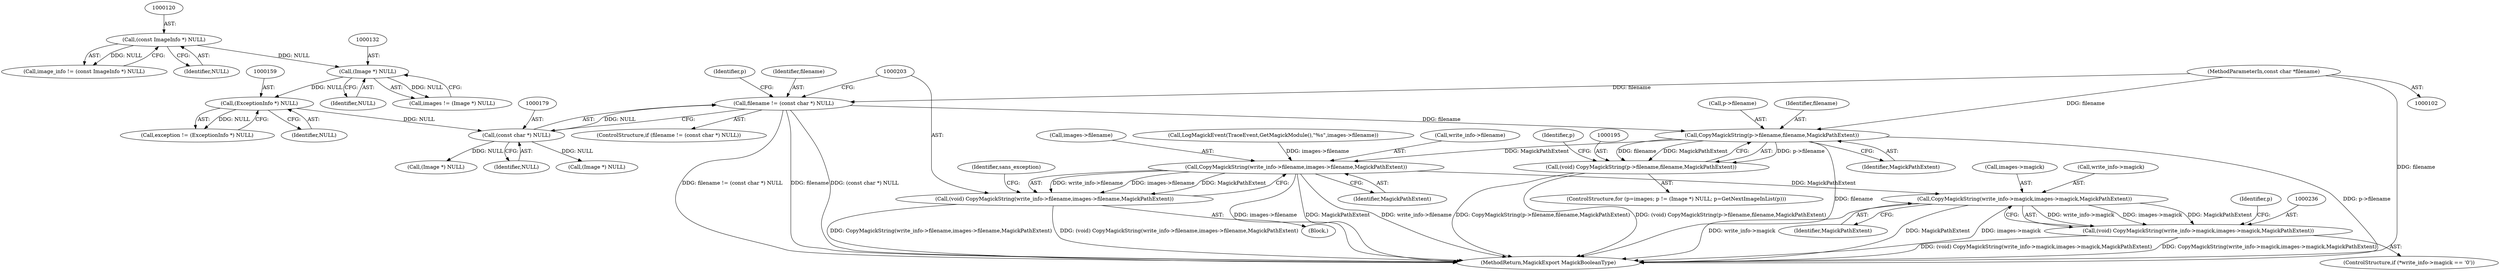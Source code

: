 digraph "0_ImageMagick_5b4bebaa91849c592a8448bc353ab25a54ff8c44@pointer" {
"1000196" [label="(Call,CopyMagickString(p->filename,filename,MagickPathExtent))"];
"1000176" [label="(Call,filename != (const char *) NULL)"];
"1000105" [label="(MethodParameterIn,const char *filename)"];
"1000178" [label="(Call,(const char *) NULL)"];
"1000158" [label="(Call,(ExceptionInfo *) NULL)"];
"1000131" [label="(Call,(Image *) NULL)"];
"1000119" [label="(Call,(const ImageInfo *) NULL)"];
"1000194" [label="(Call,(void) CopyMagickString(p->filename,filename,MagickPathExtent))"];
"1000204" [label="(Call,CopyMagickString(write_info->filename,images->filename,MagickPathExtent))"];
"1000202" [label="(Call,(void) CopyMagickString(write_info->filename,images->filename,MagickPathExtent))"];
"1000237" [label="(Call,CopyMagickString(write_info->magick,images->magick,MagickPathExtent))"];
"1000235" [label="(Call,(void) CopyMagickString(write_info->magick,images->magick,MagickPathExtent))"];
"1000117" [label="(Call,image_info != (const ImageInfo *) NULL)"];
"1000244" [label="(Identifier,MagickPathExtent)"];
"1000204" [label="(Call,CopyMagickString(write_info->filename,images->filename,MagickPathExtent))"];
"1000235" [label="(Call,(void) CopyMagickString(write_info->magick,images->magick,MagickPathExtent))"];
"1000237" [label="(Call,CopyMagickString(write_info->magick,images->magick,MagickPathExtent))"];
"1000197" [label="(Call,p->filename)"];
"1000180" [label="(Identifier,NULL)"];
"1000194" [label="(Call,(void) CopyMagickString(p->filename,filename,MagickPathExtent))"];
"1000196" [label="(Call,CopyMagickString(p->filename,filename,MagickPathExtent))"];
"1000205" [label="(Call,write_info->filename)"];
"1000119" [label="(Call,(const ImageInfo *) NULL)"];
"1000133" [label="(Identifier,NULL)"];
"1000178" [label="(Call,(const char *) NULL)"];
"1000213" [label="(Identifier,sans_exception)"];
"1000191" [label="(Identifier,p)"];
"1000129" [label="(Call,images != (Image *) NULL)"];
"1000408" [label="(MethodReturn,MagickExport MagickBooleanType)"];
"1000208" [label="(Call,images->filename)"];
"1000176" [label="(Call,filename != (const char *) NULL)"];
"1000187" [label="(Call,(Image *) NULL)"];
"1000156" [label="(Call,exception != (ExceptionInfo *) NULL)"];
"1000131" [label="(Call,(Image *) NULL)"];
"1000211" [label="(Identifier,MagickPathExtent)"];
"1000241" [label="(Call,images->magick)"];
"1000200" [label="(Identifier,filename)"];
"1000246" [label="(Identifier,p)"];
"1000238" [label="(Call,write_info->magick)"];
"1000175" [label="(ControlStructure,if (filename != (const char *) NULL))"];
"1000183" [label="(Identifier,p)"];
"1000158" [label="(Call,(ExceptionInfo *) NULL)"];
"1000228" [label="(ControlStructure,if (*write_info->magick == '\0'))"];
"1000107" [label="(Block,)"];
"1000201" [label="(Identifier,MagickPathExtent)"];
"1000181" [label="(ControlStructure,for (p=images; p != (Image *) NULL; p=GetNextImageInList(p)))"];
"1000177" [label="(Identifier,filename)"];
"1000252" [label="(Call,(Image *) NULL)"];
"1000148" [label="(Call,LogMagickEvent(TraceEvent,GetMagickModule(),\"%s\",images->filename))"];
"1000202" [label="(Call,(void) CopyMagickString(write_info->filename,images->filename,MagickPathExtent))"];
"1000160" [label="(Identifier,NULL)"];
"1000105" [label="(MethodParameterIn,const char *filename)"];
"1000121" [label="(Identifier,NULL)"];
"1000196" -> "1000194"  [label="AST: "];
"1000196" -> "1000201"  [label="CFG: "];
"1000197" -> "1000196"  [label="AST: "];
"1000200" -> "1000196"  [label="AST: "];
"1000201" -> "1000196"  [label="AST: "];
"1000194" -> "1000196"  [label="CFG: "];
"1000196" -> "1000408"  [label="DDG: filename"];
"1000196" -> "1000408"  [label="DDG: p->filename"];
"1000196" -> "1000194"  [label="DDG: p->filename"];
"1000196" -> "1000194"  [label="DDG: filename"];
"1000196" -> "1000194"  [label="DDG: MagickPathExtent"];
"1000176" -> "1000196"  [label="DDG: filename"];
"1000105" -> "1000196"  [label="DDG: filename"];
"1000196" -> "1000204"  [label="DDG: MagickPathExtent"];
"1000176" -> "1000175"  [label="AST: "];
"1000176" -> "1000178"  [label="CFG: "];
"1000177" -> "1000176"  [label="AST: "];
"1000178" -> "1000176"  [label="AST: "];
"1000183" -> "1000176"  [label="CFG: "];
"1000203" -> "1000176"  [label="CFG: "];
"1000176" -> "1000408"  [label="DDG: (const char *) NULL"];
"1000176" -> "1000408"  [label="DDG: filename != (const char *) NULL"];
"1000176" -> "1000408"  [label="DDG: filename"];
"1000105" -> "1000176"  [label="DDG: filename"];
"1000178" -> "1000176"  [label="DDG: NULL"];
"1000105" -> "1000102"  [label="AST: "];
"1000105" -> "1000408"  [label="DDG: filename"];
"1000178" -> "1000180"  [label="CFG: "];
"1000179" -> "1000178"  [label="AST: "];
"1000180" -> "1000178"  [label="AST: "];
"1000158" -> "1000178"  [label="DDG: NULL"];
"1000178" -> "1000187"  [label="DDG: NULL"];
"1000178" -> "1000252"  [label="DDG: NULL"];
"1000158" -> "1000156"  [label="AST: "];
"1000158" -> "1000160"  [label="CFG: "];
"1000159" -> "1000158"  [label="AST: "];
"1000160" -> "1000158"  [label="AST: "];
"1000156" -> "1000158"  [label="CFG: "];
"1000158" -> "1000156"  [label="DDG: NULL"];
"1000131" -> "1000158"  [label="DDG: NULL"];
"1000131" -> "1000129"  [label="AST: "];
"1000131" -> "1000133"  [label="CFG: "];
"1000132" -> "1000131"  [label="AST: "];
"1000133" -> "1000131"  [label="AST: "];
"1000129" -> "1000131"  [label="CFG: "];
"1000131" -> "1000129"  [label="DDG: NULL"];
"1000119" -> "1000131"  [label="DDG: NULL"];
"1000119" -> "1000117"  [label="AST: "];
"1000119" -> "1000121"  [label="CFG: "];
"1000120" -> "1000119"  [label="AST: "];
"1000121" -> "1000119"  [label="AST: "];
"1000117" -> "1000119"  [label="CFG: "];
"1000119" -> "1000117"  [label="DDG: NULL"];
"1000194" -> "1000181"  [label="AST: "];
"1000195" -> "1000194"  [label="AST: "];
"1000191" -> "1000194"  [label="CFG: "];
"1000194" -> "1000408"  [label="DDG: (void) CopyMagickString(p->filename,filename,MagickPathExtent)"];
"1000194" -> "1000408"  [label="DDG: CopyMagickString(p->filename,filename,MagickPathExtent)"];
"1000204" -> "1000202"  [label="AST: "];
"1000204" -> "1000211"  [label="CFG: "];
"1000205" -> "1000204"  [label="AST: "];
"1000208" -> "1000204"  [label="AST: "];
"1000211" -> "1000204"  [label="AST: "];
"1000202" -> "1000204"  [label="CFG: "];
"1000204" -> "1000408"  [label="DDG: images->filename"];
"1000204" -> "1000408"  [label="DDG: MagickPathExtent"];
"1000204" -> "1000408"  [label="DDG: write_info->filename"];
"1000204" -> "1000202"  [label="DDG: write_info->filename"];
"1000204" -> "1000202"  [label="DDG: images->filename"];
"1000204" -> "1000202"  [label="DDG: MagickPathExtent"];
"1000148" -> "1000204"  [label="DDG: images->filename"];
"1000204" -> "1000237"  [label="DDG: MagickPathExtent"];
"1000202" -> "1000107"  [label="AST: "];
"1000203" -> "1000202"  [label="AST: "];
"1000213" -> "1000202"  [label="CFG: "];
"1000202" -> "1000408"  [label="DDG: (void) CopyMagickString(write_info->filename,images->filename,MagickPathExtent)"];
"1000202" -> "1000408"  [label="DDG: CopyMagickString(write_info->filename,images->filename,MagickPathExtent)"];
"1000237" -> "1000235"  [label="AST: "];
"1000237" -> "1000244"  [label="CFG: "];
"1000238" -> "1000237"  [label="AST: "];
"1000241" -> "1000237"  [label="AST: "];
"1000244" -> "1000237"  [label="AST: "];
"1000235" -> "1000237"  [label="CFG: "];
"1000237" -> "1000408"  [label="DDG: write_info->magick"];
"1000237" -> "1000408"  [label="DDG: MagickPathExtent"];
"1000237" -> "1000408"  [label="DDG: images->magick"];
"1000237" -> "1000235"  [label="DDG: write_info->magick"];
"1000237" -> "1000235"  [label="DDG: images->magick"];
"1000237" -> "1000235"  [label="DDG: MagickPathExtent"];
"1000235" -> "1000228"  [label="AST: "];
"1000236" -> "1000235"  [label="AST: "];
"1000246" -> "1000235"  [label="CFG: "];
"1000235" -> "1000408"  [label="DDG: CopyMagickString(write_info->magick,images->magick,MagickPathExtent)"];
"1000235" -> "1000408"  [label="DDG: (void) CopyMagickString(write_info->magick,images->magick,MagickPathExtent)"];
}
